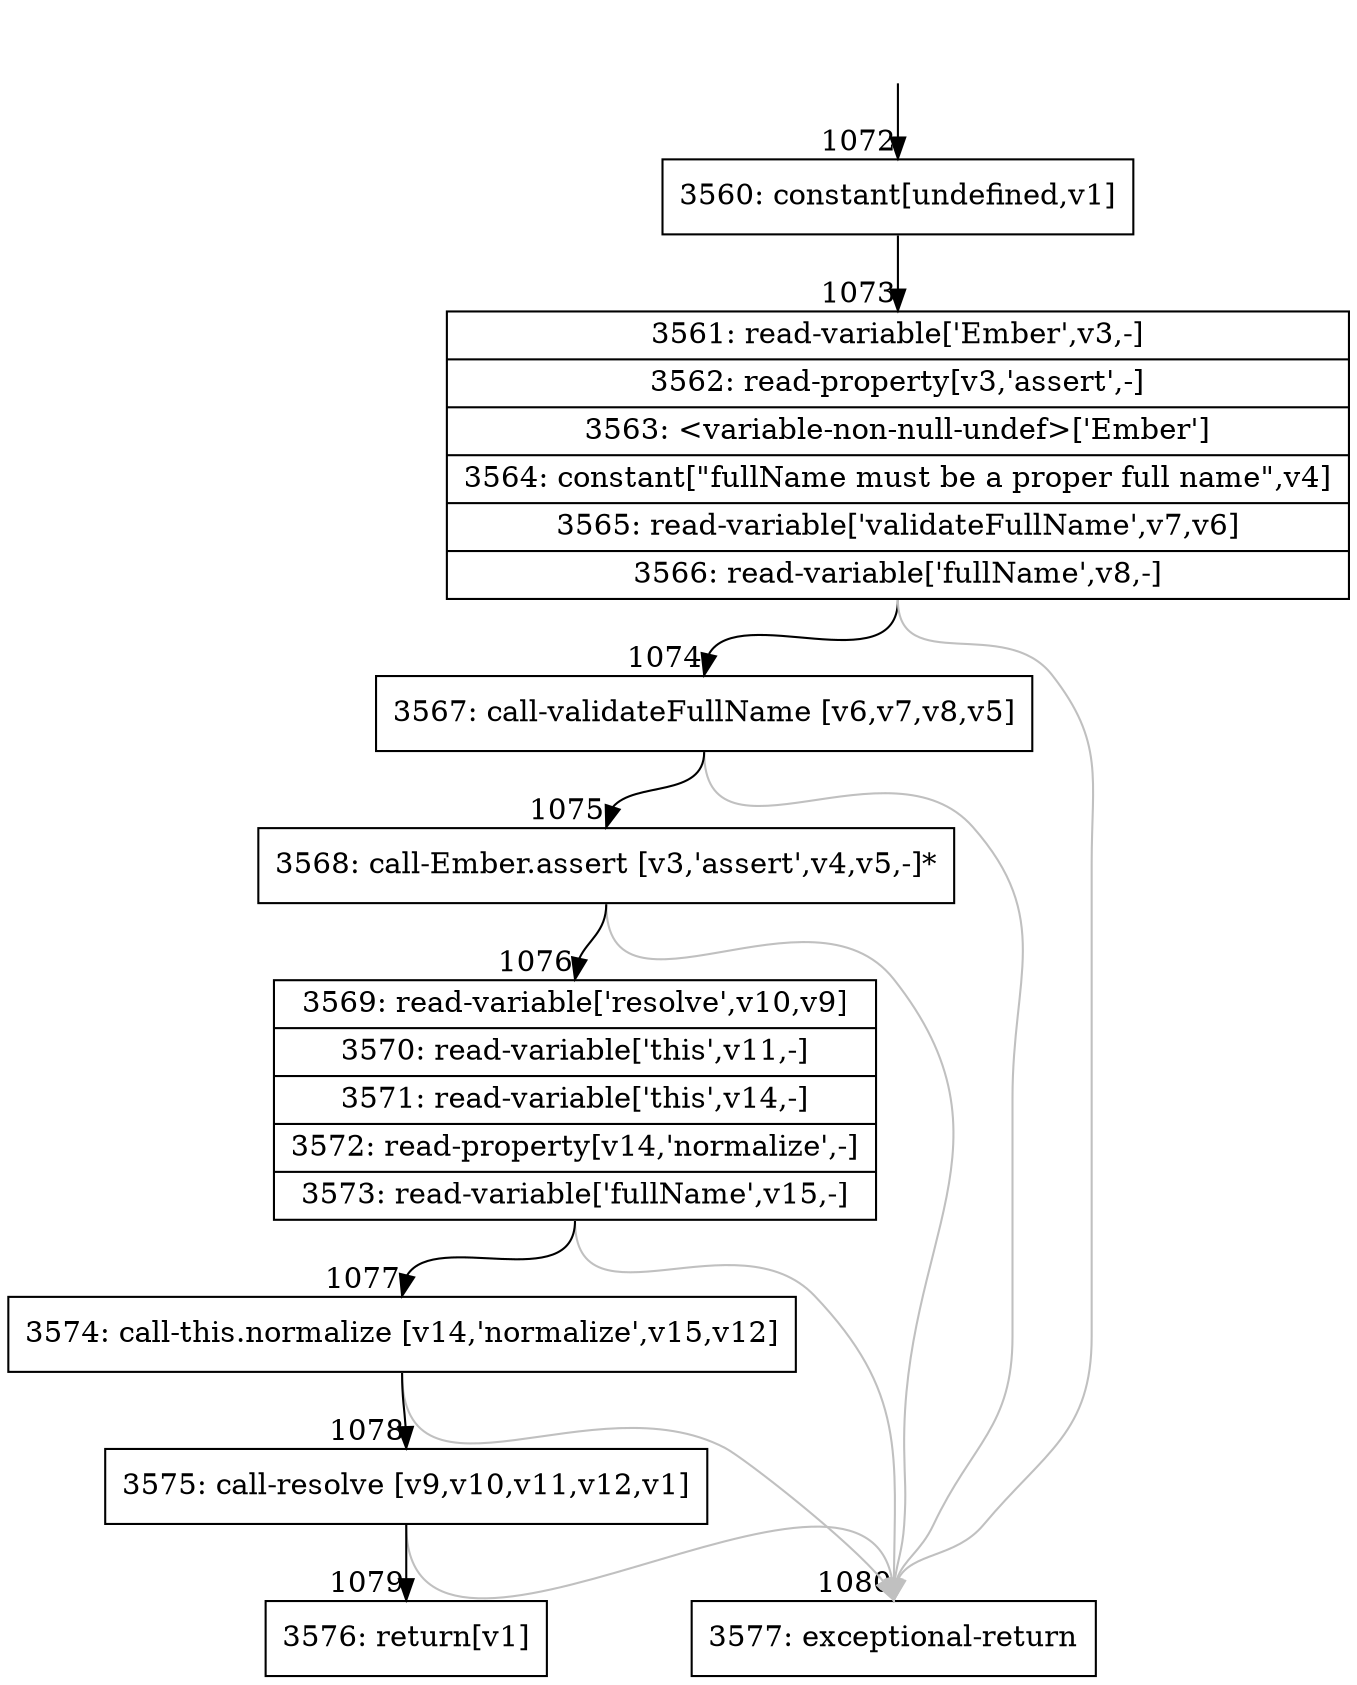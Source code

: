 digraph {
rankdir="TD"
BB_entry77[shape=none,label=""];
BB_entry77 -> BB1072 [tailport=s, headport=n, headlabel="    1072"]
BB1072 [shape=record label="{3560: constant[undefined,v1]}" ] 
BB1072 -> BB1073 [tailport=s, headport=n, headlabel="      1073"]
BB1073 [shape=record label="{3561: read-variable['Ember',v3,-]|3562: read-property[v3,'assert',-]|3563: \<variable-non-null-undef\>['Ember']|3564: constant[\"fullName must be a proper full name\",v4]|3565: read-variable['validateFullName',v7,v6]|3566: read-variable['fullName',v8,-]}" ] 
BB1073 -> BB1074 [tailport=s, headport=n, headlabel="      1074"]
BB1073 -> BB1080 [tailport=s, headport=n, color=gray, headlabel="      1080"]
BB1074 [shape=record label="{3567: call-validateFullName [v6,v7,v8,v5]}" ] 
BB1074 -> BB1075 [tailport=s, headport=n, headlabel="      1075"]
BB1074 -> BB1080 [tailport=s, headport=n, color=gray]
BB1075 [shape=record label="{3568: call-Ember.assert [v3,'assert',v4,v5,-]*}" ] 
BB1075 -> BB1076 [tailport=s, headport=n, headlabel="      1076"]
BB1075 -> BB1080 [tailport=s, headport=n, color=gray]
BB1076 [shape=record label="{3569: read-variable['resolve',v10,v9]|3570: read-variable['this',v11,-]|3571: read-variable['this',v14,-]|3572: read-property[v14,'normalize',-]|3573: read-variable['fullName',v15,-]}" ] 
BB1076 -> BB1077 [tailport=s, headport=n, headlabel="      1077"]
BB1076 -> BB1080 [tailport=s, headport=n, color=gray]
BB1077 [shape=record label="{3574: call-this.normalize [v14,'normalize',v15,v12]}" ] 
BB1077 -> BB1078 [tailport=s, headport=n, headlabel="      1078"]
BB1077 -> BB1080 [tailport=s, headport=n, color=gray]
BB1078 [shape=record label="{3575: call-resolve [v9,v10,v11,v12,v1]}" ] 
BB1078 -> BB1079 [tailport=s, headport=n, headlabel="      1079"]
BB1078 -> BB1080 [tailport=s, headport=n, color=gray]
BB1079 [shape=record label="{3576: return[v1]}" ] 
BB1080 [shape=record label="{3577: exceptional-return}" ] 
//#$~ 1315
}

